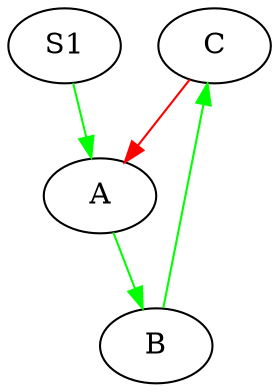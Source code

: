 digraph "data/output" {
	C -> A [color=red]
	S1 -> A [color=green]
	A -> B [color=green]
	B -> C [color=green]
}

